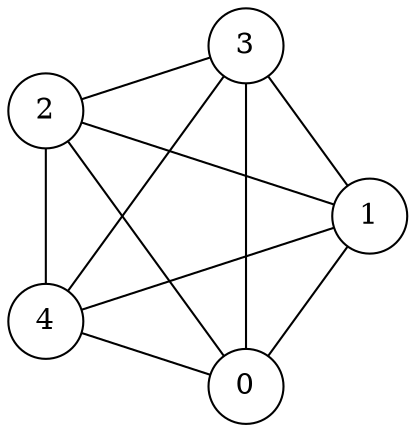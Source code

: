graph "k5" {
	layout=circo
	node [ shape=circle ];

	0 -- { 1, 2, 3, 4 }
	1 -- { 2, 3, 4 }
	2 -- { 3, 4 }
	3 -- 4
}
